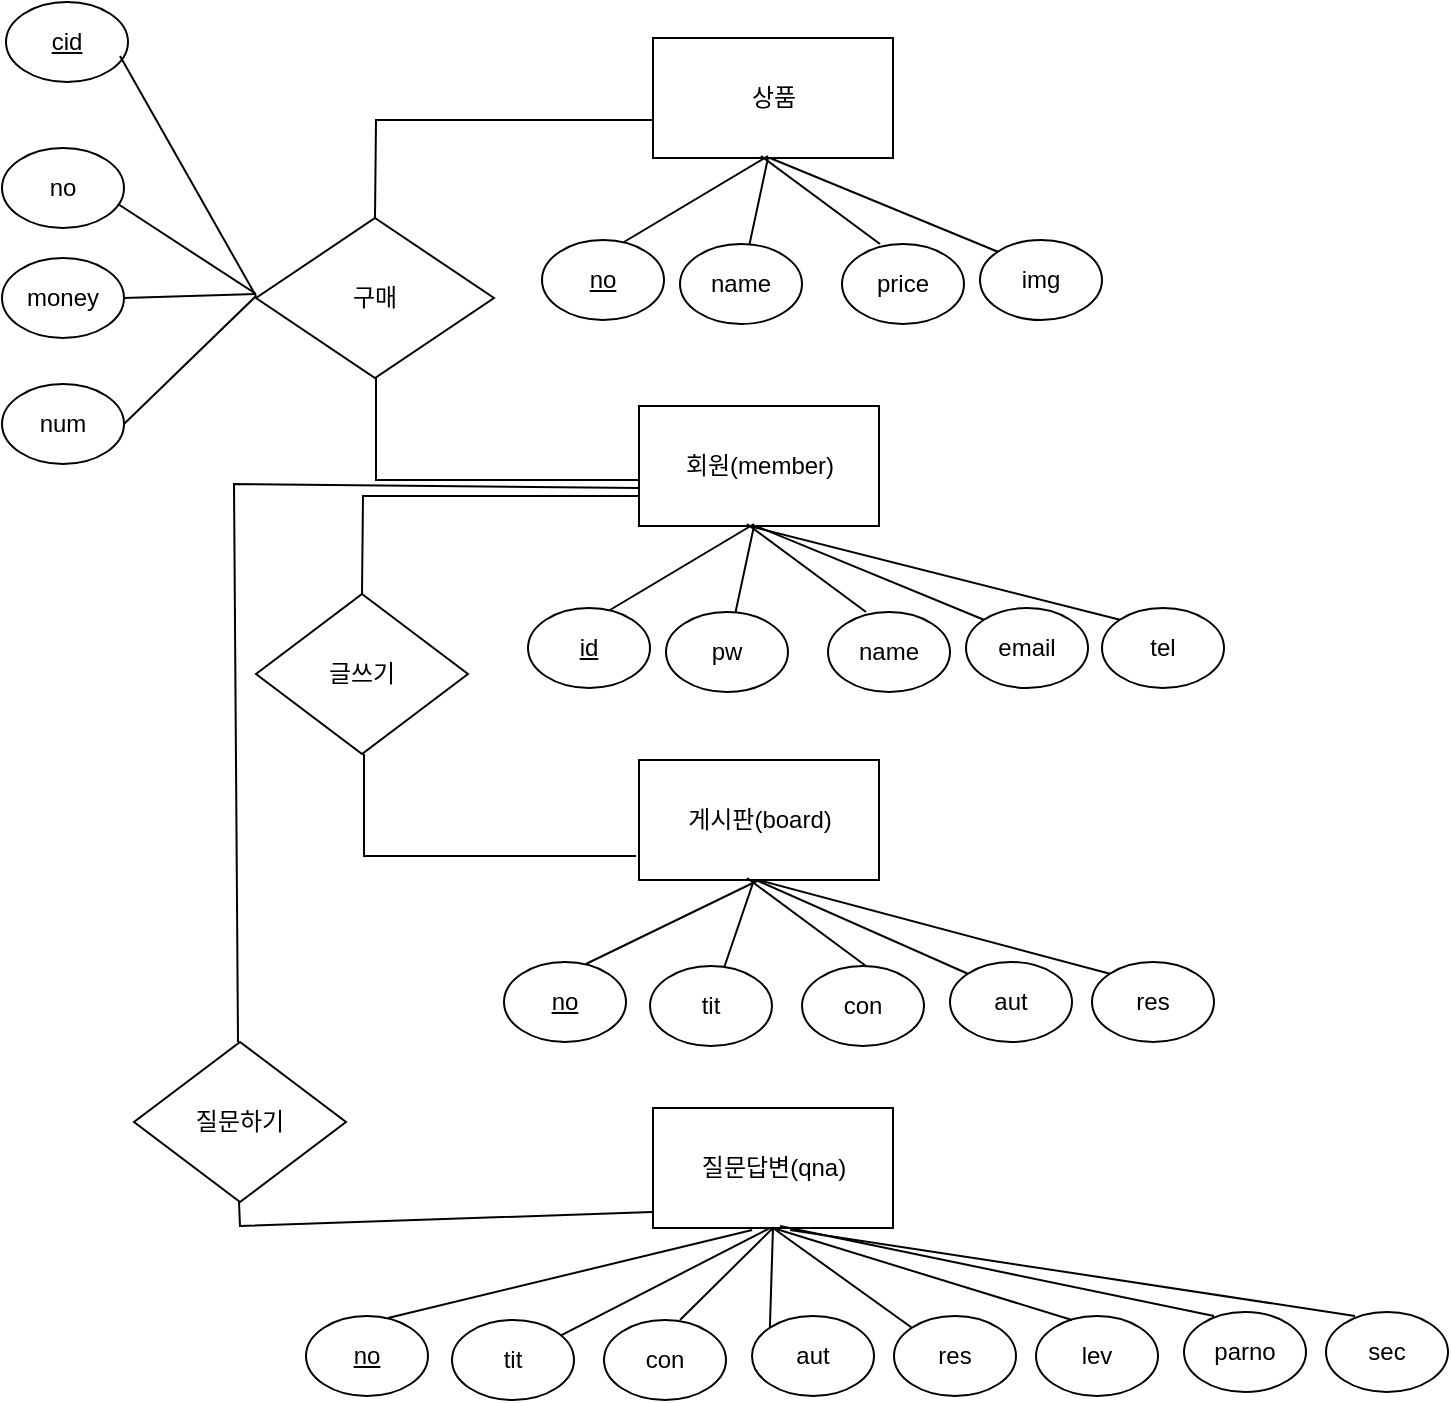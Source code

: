 <mxfile version="20.4.2" type="github">
  <diagram id="R2lEEEUBdFMjLlhIrx00" name="Page-1">
    <mxGraphModel dx="1662" dy="705" grid="0" gridSize="10" guides="1" tooltips="1" connect="1" arrows="1" fold="1" page="1" pageScale="1" pageWidth="850" pageHeight="1100" math="0" shadow="0" extFonts="Permanent Marker^https://fonts.googleapis.com/css?family=Permanent+Marker">
      <root>
        <mxCell id="0" />
        <mxCell id="1" parent="0" />
        <mxCell id="aYFYS4dmWl72IjPVExNx-1" value="회원(member)" style="rounded=0;whiteSpace=wrap;html=1;" parent="1" vertex="1">
          <mxGeometry x="414.5" y="290" width="120" height="60" as="geometry" />
        </mxCell>
        <mxCell id="aYFYS4dmWl72IjPVExNx-4" value="글쓰기" style="rhombus;whiteSpace=wrap;html=1;" parent="1" vertex="1">
          <mxGeometry x="223" y="384" width="106" height="80" as="geometry" />
        </mxCell>
        <mxCell id="aYFYS4dmWl72IjPVExNx-5" value="구매" style="rhombus;whiteSpace=wrap;html=1;" parent="1" vertex="1">
          <mxGeometry x="223" y="196" width="119" height="80" as="geometry" />
        </mxCell>
        <mxCell id="aYFYS4dmWl72IjPVExNx-7" value="&lt;u&gt;id&lt;/u&gt;" style="ellipse;whiteSpace=wrap;html=1;" parent="1" vertex="1">
          <mxGeometry x="359" y="391" width="61" height="40" as="geometry" />
        </mxCell>
        <mxCell id="aYFYS4dmWl72IjPVExNx-8" value="pw" style="ellipse;whiteSpace=wrap;html=1;" parent="1" vertex="1">
          <mxGeometry x="428" y="393" width="61" height="40" as="geometry" />
        </mxCell>
        <mxCell id="aYFYS4dmWl72IjPVExNx-9" value="name" style="ellipse;whiteSpace=wrap;html=1;" parent="1" vertex="1">
          <mxGeometry x="509" y="393" width="61" height="40" as="geometry" />
        </mxCell>
        <mxCell id="aYFYS4dmWl72IjPVExNx-10" value="email" style="ellipse;whiteSpace=wrap;html=1;" parent="1" vertex="1">
          <mxGeometry x="578" y="391" width="61" height="40" as="geometry" />
        </mxCell>
        <mxCell id="aYFYS4dmWl72IjPVExNx-22" value="" style="endArrow=none;html=1;rounded=0;exitX=0.672;exitY=0.025;exitDx=0;exitDy=0;exitPerimeter=0;" parent="1" source="aYFYS4dmWl72IjPVExNx-7" edge="1">
          <mxGeometry width="50" height="50" relative="1" as="geometry">
            <mxPoint x="422" y="399" as="sourcePoint" />
            <mxPoint x="472" y="349" as="targetPoint" />
          </mxGeometry>
        </mxCell>
        <mxCell id="aYFYS4dmWl72IjPVExNx-24" value="" style="endArrow=none;html=1;rounded=0;" parent="1" source="aYFYS4dmWl72IjPVExNx-8" edge="1">
          <mxGeometry width="50" height="50" relative="1" as="geometry">
            <mxPoint x="434.992" y="402" as="sourcePoint" />
            <mxPoint x="472" y="350" as="targetPoint" />
          </mxGeometry>
        </mxCell>
        <mxCell id="aYFYS4dmWl72IjPVExNx-25" value="" style="endArrow=none;html=1;rounded=0;entryX=0.45;entryY=0.983;entryDx=0;entryDy=0;entryPerimeter=0;" parent="1" target="aYFYS4dmWl72IjPVExNx-1" edge="1">
          <mxGeometry width="50" height="50" relative="1" as="geometry">
            <mxPoint x="528" y="393" as="sourcePoint" />
            <mxPoint x="492" y="369" as="targetPoint" />
          </mxGeometry>
        </mxCell>
        <mxCell id="aYFYS4dmWl72IjPVExNx-26" value="" style="endArrow=none;html=1;rounded=0;exitX=0;exitY=0;exitDx=0;exitDy=0;" parent="1" source="aYFYS4dmWl72IjPVExNx-10" edge="1">
          <mxGeometry width="50" height="50" relative="1" as="geometry">
            <mxPoint x="454.992" y="422" as="sourcePoint" />
            <mxPoint x="473" y="350" as="targetPoint" />
          </mxGeometry>
        </mxCell>
        <mxCell id="aYFYS4dmWl72IjPVExNx-27" value="게시판(board)" style="rounded=0;whiteSpace=wrap;html=1;" parent="1" vertex="1">
          <mxGeometry x="414.5" y="467" width="120" height="60" as="geometry" />
        </mxCell>
        <mxCell id="aYFYS4dmWl72IjPVExNx-28" value="&lt;u&gt;no&lt;/u&gt;" style="ellipse;whiteSpace=wrap;html=1;" parent="1" vertex="1">
          <mxGeometry x="347" y="568" width="61" height="40" as="geometry" />
        </mxCell>
        <mxCell id="aYFYS4dmWl72IjPVExNx-29" value="tit" style="ellipse;whiteSpace=wrap;html=1;" parent="1" vertex="1">
          <mxGeometry x="420" y="570" width="61" height="40" as="geometry" />
        </mxCell>
        <mxCell id="aYFYS4dmWl72IjPVExNx-30" value="con" style="ellipse;whiteSpace=wrap;html=1;" parent="1" vertex="1">
          <mxGeometry x="496" y="570" width="61" height="40" as="geometry" />
        </mxCell>
        <mxCell id="aYFYS4dmWl72IjPVExNx-31" value="aut" style="ellipse;whiteSpace=wrap;html=1;" parent="1" vertex="1">
          <mxGeometry x="570" y="568" width="61" height="40" as="geometry" />
        </mxCell>
        <mxCell id="aYFYS4dmWl72IjPVExNx-32" value="" style="endArrow=none;html=1;rounded=0;exitX=0.672;exitY=0.025;exitDx=0;exitDy=0;exitPerimeter=0;entryX=0.5;entryY=1;entryDx=0;entryDy=0;" parent="1" source="aYFYS4dmWl72IjPVExNx-28" target="aYFYS4dmWl72IjPVExNx-27" edge="1">
          <mxGeometry width="50" height="50" relative="1" as="geometry">
            <mxPoint x="623" y="446" as="sourcePoint" />
            <mxPoint x="673" y="396" as="targetPoint" />
          </mxGeometry>
        </mxCell>
        <mxCell id="aYFYS4dmWl72IjPVExNx-33" value="" style="endArrow=none;html=1;rounded=0;" parent="1" source="aYFYS4dmWl72IjPVExNx-29" edge="1">
          <mxGeometry width="50" height="50" relative="1" as="geometry">
            <mxPoint x="434.992" y="579" as="sourcePoint" />
            <mxPoint x="472" y="527" as="targetPoint" />
          </mxGeometry>
        </mxCell>
        <mxCell id="aYFYS4dmWl72IjPVExNx-34" value="" style="endArrow=none;html=1;rounded=0;entryX=0.45;entryY=0.983;entryDx=0;entryDy=0;entryPerimeter=0;" parent="1" target="aYFYS4dmWl72IjPVExNx-27" edge="1">
          <mxGeometry width="50" height="50" relative="1" as="geometry">
            <mxPoint x="528" y="570" as="sourcePoint" />
            <mxPoint x="492" y="546" as="targetPoint" />
          </mxGeometry>
        </mxCell>
        <mxCell id="aYFYS4dmWl72IjPVExNx-35" value="" style="endArrow=none;html=1;rounded=0;exitX=0;exitY=0;exitDx=0;exitDy=0;" parent="1" source="aYFYS4dmWl72IjPVExNx-31" edge="1">
          <mxGeometry width="50" height="50" relative="1" as="geometry">
            <mxPoint x="454.992" y="599" as="sourcePoint" />
            <mxPoint x="473" y="527" as="targetPoint" />
          </mxGeometry>
        </mxCell>
        <mxCell id="aYFYS4dmWl72IjPVExNx-37" value="상품" style="rounded=0;whiteSpace=wrap;html=1;" parent="1" vertex="1">
          <mxGeometry x="421.5" y="106" width="120" height="60" as="geometry" />
        </mxCell>
        <mxCell id="aYFYS4dmWl72IjPVExNx-38" value="&lt;u&gt;no&lt;/u&gt;" style="ellipse;whiteSpace=wrap;html=1;" parent="1" vertex="1">
          <mxGeometry x="366" y="207" width="61" height="40" as="geometry" />
        </mxCell>
        <mxCell id="aYFYS4dmWl72IjPVExNx-39" value="name" style="ellipse;whiteSpace=wrap;html=1;" parent="1" vertex="1">
          <mxGeometry x="435" y="209" width="61" height="40" as="geometry" />
        </mxCell>
        <mxCell id="aYFYS4dmWl72IjPVExNx-40" value="price" style="ellipse;whiteSpace=wrap;html=1;" parent="1" vertex="1">
          <mxGeometry x="516" y="209" width="61" height="40" as="geometry" />
        </mxCell>
        <mxCell id="aYFYS4dmWl72IjPVExNx-41" value="img" style="ellipse;whiteSpace=wrap;html=1;" parent="1" vertex="1">
          <mxGeometry x="585" y="207" width="61" height="40" as="geometry" />
        </mxCell>
        <mxCell id="aYFYS4dmWl72IjPVExNx-42" value="" style="endArrow=none;html=1;rounded=0;exitX=0.672;exitY=0.025;exitDx=0;exitDy=0;exitPerimeter=0;" parent="1" source="aYFYS4dmWl72IjPVExNx-38" edge="1">
          <mxGeometry width="50" height="50" relative="1" as="geometry">
            <mxPoint x="429" y="215" as="sourcePoint" />
            <mxPoint x="479" y="165" as="targetPoint" />
          </mxGeometry>
        </mxCell>
        <mxCell id="aYFYS4dmWl72IjPVExNx-43" value="" style="endArrow=none;html=1;rounded=0;" parent="1" source="aYFYS4dmWl72IjPVExNx-39" edge="1">
          <mxGeometry width="50" height="50" relative="1" as="geometry">
            <mxPoint x="441.992" y="218" as="sourcePoint" />
            <mxPoint x="479" y="166" as="targetPoint" />
          </mxGeometry>
        </mxCell>
        <mxCell id="aYFYS4dmWl72IjPVExNx-44" value="" style="endArrow=none;html=1;rounded=0;entryX=0.45;entryY=0.983;entryDx=0;entryDy=0;entryPerimeter=0;" parent="1" target="aYFYS4dmWl72IjPVExNx-37" edge="1">
          <mxGeometry width="50" height="50" relative="1" as="geometry">
            <mxPoint x="535" y="209" as="sourcePoint" />
            <mxPoint x="499" y="185" as="targetPoint" />
          </mxGeometry>
        </mxCell>
        <mxCell id="aYFYS4dmWl72IjPVExNx-45" value="" style="endArrow=none;html=1;rounded=0;exitX=0;exitY=0;exitDx=0;exitDy=0;" parent="1" source="aYFYS4dmWl72IjPVExNx-41" edge="1">
          <mxGeometry width="50" height="50" relative="1" as="geometry">
            <mxPoint x="461.992" y="238" as="sourcePoint" />
            <mxPoint x="480" y="166" as="targetPoint" />
          </mxGeometry>
        </mxCell>
        <mxCell id="aYFYS4dmWl72IjPVExNx-46" value="tel" style="ellipse;whiteSpace=wrap;html=1;" parent="1" vertex="1">
          <mxGeometry x="646" y="391" width="61" height="40" as="geometry" />
        </mxCell>
        <mxCell id="aYFYS4dmWl72IjPVExNx-47" value="res" style="ellipse;whiteSpace=wrap;html=1;" parent="1" vertex="1">
          <mxGeometry x="641" y="568" width="61" height="40" as="geometry" />
        </mxCell>
        <mxCell id="aYFYS4dmWl72IjPVExNx-48" value="" style="endArrow=none;html=1;rounded=0;exitX=0;exitY=0;exitDx=0;exitDy=0;" parent="1" source="aYFYS4dmWl72IjPVExNx-46" edge="1">
          <mxGeometry width="50" height="50" relative="1" as="geometry">
            <mxPoint x="583.552" y="396.741" as="sourcePoint" />
            <mxPoint x="469.44" y="350" as="targetPoint" />
          </mxGeometry>
        </mxCell>
        <mxCell id="aYFYS4dmWl72IjPVExNx-49" value="" style="endArrow=none;html=1;rounded=0;exitX=0;exitY=0;exitDx=0;exitDy=0;" parent="1" source="aYFYS4dmWl72IjPVExNx-47" edge="1">
          <mxGeometry width="50" height="50" relative="1" as="geometry">
            <mxPoint x="588.112" y="573.741" as="sourcePoint" />
            <mxPoint x="474" y="527" as="targetPoint" />
          </mxGeometry>
        </mxCell>
        <mxCell id="aYFYS4dmWl72IjPVExNx-50" value="" style="endArrow=none;html=1;rounded=0;" parent="1" edge="1">
          <mxGeometry width="50" height="50" relative="1" as="geometry">
            <mxPoint x="414" y="327" as="sourcePoint" />
            <mxPoint x="283" y="276" as="targetPoint" />
            <Array as="points">
              <mxPoint x="283" y="327" />
            </Array>
          </mxGeometry>
        </mxCell>
        <mxCell id="aYFYS4dmWl72IjPVExNx-51" value="" style="endArrow=none;html=1;rounded=0;exitX=0.5;exitY=0;exitDx=0;exitDy=0;" parent="1" source="aYFYS4dmWl72IjPVExNx-5" edge="1">
          <mxGeometry width="50" height="50" relative="1" as="geometry">
            <mxPoint x="467" y="393" as="sourcePoint" />
            <mxPoint x="421" y="147" as="targetPoint" />
            <Array as="points">
              <mxPoint x="283" y="147" />
            </Array>
          </mxGeometry>
        </mxCell>
        <mxCell id="aYFYS4dmWl72IjPVExNx-52" value="" style="endArrow=none;html=1;rounded=0;exitX=0.5;exitY=0;exitDx=0;exitDy=0;" parent="1" edge="1">
          <mxGeometry width="50" height="50" relative="1" as="geometry">
            <mxPoint x="276" y="384" as="sourcePoint" />
            <mxPoint x="414.5" y="335" as="targetPoint" />
            <Array as="points">
              <mxPoint x="276.5" y="335" />
            </Array>
          </mxGeometry>
        </mxCell>
        <mxCell id="aYFYS4dmWl72IjPVExNx-53" value="" style="endArrow=none;html=1;rounded=0;" parent="1" edge="1">
          <mxGeometry width="50" height="50" relative="1" as="geometry">
            <mxPoint x="413" y="515" as="sourcePoint" />
            <mxPoint x="277" y="464" as="targetPoint" />
            <Array as="points">
              <mxPoint x="277" y="515" />
            </Array>
          </mxGeometry>
        </mxCell>
        <mxCell id="aYFYS4dmWl72IjPVExNx-54" value="no" style="ellipse;whiteSpace=wrap;html=1;" parent="1" vertex="1">
          <mxGeometry x="96" y="161" width="61" height="40" as="geometry" />
        </mxCell>
        <mxCell id="aYFYS4dmWl72IjPVExNx-55" value="money" style="ellipse;whiteSpace=wrap;html=1;" parent="1" vertex="1">
          <mxGeometry x="96" y="216" width="61" height="40" as="geometry" />
        </mxCell>
        <mxCell id="aYFYS4dmWl72IjPVExNx-56" value="num" style="ellipse;whiteSpace=wrap;html=1;" parent="1" vertex="1">
          <mxGeometry x="96" y="279" width="61" height="40" as="geometry" />
        </mxCell>
        <mxCell id="aYFYS4dmWl72IjPVExNx-57" value="&lt;u&gt;cid&lt;/u&gt;" style="ellipse;whiteSpace=wrap;html=1;" parent="1" vertex="1">
          <mxGeometry x="98" y="88" width="61" height="40" as="geometry" />
        </mxCell>
        <mxCell id="aYFYS4dmWl72IjPVExNx-59" value="" style="endArrow=none;html=1;rounded=0;" parent="1" edge="1">
          <mxGeometry width="50" height="50" relative="1" as="geometry">
            <mxPoint x="223" y="235" as="sourcePoint" />
            <mxPoint x="155" y="115" as="targetPoint" />
          </mxGeometry>
        </mxCell>
        <mxCell id="aYFYS4dmWl72IjPVExNx-61" value="" style="endArrow=none;html=1;rounded=0;exitX=0.951;exitY=0.7;exitDx=0;exitDy=0;exitPerimeter=0;" parent="1" source="aYFYS4dmWl72IjPVExNx-54" edge="1">
          <mxGeometry width="50" height="50" relative="1" as="geometry">
            <mxPoint x="291" y="354" as="sourcePoint" />
            <mxPoint x="223" y="234" as="targetPoint" />
          </mxGeometry>
        </mxCell>
        <mxCell id="aYFYS4dmWl72IjPVExNx-62" value="" style="endArrow=none;html=1;rounded=0;exitX=1;exitY=0.5;exitDx=0;exitDy=0;" parent="1" source="aYFYS4dmWl72IjPVExNx-55" edge="1">
          <mxGeometry width="50" height="50" relative="1" as="geometry">
            <mxPoint x="291" y="354" as="sourcePoint" />
            <mxPoint x="223" y="234" as="targetPoint" />
          </mxGeometry>
        </mxCell>
        <mxCell id="aYFYS4dmWl72IjPVExNx-63" value="" style="endArrow=none;html=1;rounded=0;exitX=1;exitY=0.5;exitDx=0;exitDy=0;" parent="1" source="aYFYS4dmWl72IjPVExNx-56" edge="1">
          <mxGeometry width="50" height="50" relative="1" as="geometry">
            <mxPoint x="291" y="355" as="sourcePoint" />
            <mxPoint x="223" y="235" as="targetPoint" />
          </mxGeometry>
        </mxCell>
        <mxCell id="s2KWmyEfjigTR1WckR-P-1" value="질문답변(qna)" style="rounded=0;whiteSpace=wrap;html=1;" vertex="1" parent="1">
          <mxGeometry x="421.5" y="641" width="120" height="60" as="geometry" />
        </mxCell>
        <mxCell id="s2KWmyEfjigTR1WckR-P-2" value="&lt;u&gt;no&lt;/u&gt;" style="ellipse;whiteSpace=wrap;html=1;" vertex="1" parent="1">
          <mxGeometry x="248" y="745" width="61" height="40" as="geometry" />
        </mxCell>
        <mxCell id="s2KWmyEfjigTR1WckR-P-3" value="tit" style="ellipse;whiteSpace=wrap;html=1;" vertex="1" parent="1">
          <mxGeometry x="321" y="747" width="61" height="40" as="geometry" />
        </mxCell>
        <mxCell id="s2KWmyEfjigTR1WckR-P-4" value="con" style="ellipse;whiteSpace=wrap;html=1;" vertex="1" parent="1">
          <mxGeometry x="397" y="747" width="61" height="40" as="geometry" />
        </mxCell>
        <mxCell id="s2KWmyEfjigTR1WckR-P-5" value="aut" style="ellipse;whiteSpace=wrap;html=1;" vertex="1" parent="1">
          <mxGeometry x="471" y="745" width="61" height="40" as="geometry" />
        </mxCell>
        <mxCell id="s2KWmyEfjigTR1WckR-P-6" value="" style="endArrow=none;html=1;rounded=0;exitX=0.672;exitY=0.025;exitDx=0;exitDy=0;exitPerimeter=0;entryX=0.413;entryY=1.017;entryDx=0;entryDy=0;entryPerimeter=0;" edge="1" parent="1" source="s2KWmyEfjigTR1WckR-P-2" target="s2KWmyEfjigTR1WckR-P-1">
          <mxGeometry width="50" height="50" relative="1" as="geometry">
            <mxPoint x="524" y="623" as="sourcePoint" />
            <mxPoint x="375.5" y="704" as="targetPoint" />
          </mxGeometry>
        </mxCell>
        <mxCell id="s2KWmyEfjigTR1WckR-P-7" value="" style="endArrow=none;html=1;rounded=0;" edge="1" parent="1" source="s2KWmyEfjigTR1WckR-P-3">
          <mxGeometry width="50" height="50" relative="1" as="geometry">
            <mxPoint x="335.992" y="756" as="sourcePoint" />
            <mxPoint x="480" y="701" as="targetPoint" />
          </mxGeometry>
        </mxCell>
        <mxCell id="s2KWmyEfjigTR1WckR-P-8" value="" style="endArrow=none;html=1;rounded=0;exitX=0;exitY=0;exitDx=0;exitDy=0;entryX=0.5;entryY=1;entryDx=0;entryDy=0;" edge="1" parent="1" source="s2KWmyEfjigTR1WckR-P-5" target="s2KWmyEfjigTR1WckR-P-1">
          <mxGeometry width="50" height="50" relative="1" as="geometry">
            <mxPoint x="355.992" y="776" as="sourcePoint" />
            <mxPoint x="374" y="704" as="targetPoint" />
          </mxGeometry>
        </mxCell>
        <mxCell id="s2KWmyEfjigTR1WckR-P-9" value="res" style="ellipse;whiteSpace=wrap;html=1;" vertex="1" parent="1">
          <mxGeometry x="542" y="745" width="61" height="40" as="geometry" />
        </mxCell>
        <mxCell id="s2KWmyEfjigTR1WckR-P-10" value="" style="endArrow=none;html=1;rounded=0;exitX=0;exitY=0;exitDx=0;exitDy=0;entryX=0.5;entryY=1;entryDx=0;entryDy=0;" edge="1" parent="1" source="s2KWmyEfjigTR1WckR-P-9" target="s2KWmyEfjigTR1WckR-P-1">
          <mxGeometry width="50" height="50" relative="1" as="geometry">
            <mxPoint x="489.112" y="750.741" as="sourcePoint" />
            <mxPoint x="375" y="704" as="targetPoint" />
          </mxGeometry>
        </mxCell>
        <mxCell id="s2KWmyEfjigTR1WckR-P-11" value="lev" style="ellipse;whiteSpace=wrap;html=1;" vertex="1" parent="1">
          <mxGeometry x="613" y="745" width="61" height="40" as="geometry" />
        </mxCell>
        <mxCell id="s2KWmyEfjigTR1WckR-P-12" value="parno" style="ellipse;whiteSpace=wrap;html=1;" vertex="1" parent="1">
          <mxGeometry x="687" y="743" width="61" height="40" as="geometry" />
        </mxCell>
        <mxCell id="s2KWmyEfjigTR1WckR-P-13" value="sec" style="ellipse;whiteSpace=wrap;html=1;" vertex="1" parent="1">
          <mxGeometry x="758" y="743" width="61" height="40" as="geometry" />
        </mxCell>
        <mxCell id="s2KWmyEfjigTR1WckR-P-14" value="" style="endArrow=none;html=1;rounded=0;exitX=0;exitY=0;exitDx=0;exitDy=0;entryX=0.5;entryY=1;entryDx=0;entryDy=0;" edge="1" parent="1" target="s2KWmyEfjigTR1WckR-P-1">
          <mxGeometry width="50" height="50" relative="1" as="geometry">
            <mxPoint x="435.002" y="747.001" as="sourcePoint" />
            <mxPoint x="436.39" y="697.26" as="targetPoint" />
          </mxGeometry>
        </mxCell>
        <mxCell id="s2KWmyEfjigTR1WckR-P-15" value="" style="endArrow=none;html=1;rounded=0;exitX=0;exitY=0;exitDx=0;exitDy=0;entryX=0.5;entryY=1;entryDx=0;entryDy=0;" edge="1" parent="1" target="s2KWmyEfjigTR1WckR-P-1">
          <mxGeometry width="50" height="50" relative="1" as="geometry">
            <mxPoint x="631.002" y="747.001" as="sourcePoint" />
            <mxPoint x="561.39" y="697.26" as="targetPoint" />
          </mxGeometry>
        </mxCell>
        <mxCell id="s2KWmyEfjigTR1WckR-P-18" value="" style="endArrow=none;html=1;rounded=0;exitX=0;exitY=0;exitDx=0;exitDy=0;" edge="1" parent="1">
          <mxGeometry width="50" height="50" relative="1" as="geometry">
            <mxPoint x="702.002" y="745.001" as="sourcePoint" />
            <mxPoint x="485" y="700" as="targetPoint" />
          </mxGeometry>
        </mxCell>
        <mxCell id="s2KWmyEfjigTR1WckR-P-19" value="" style="endArrow=none;html=1;rounded=0;exitX=0;exitY=0;exitDx=0;exitDy=0;" edge="1" parent="1">
          <mxGeometry width="50" height="50" relative="1" as="geometry">
            <mxPoint x="772.502" y="745.001" as="sourcePoint" />
            <mxPoint x="490" y="702" as="targetPoint" />
          </mxGeometry>
        </mxCell>
        <mxCell id="s2KWmyEfjigTR1WckR-P-20" value="질문하기" style="rhombus;whiteSpace=wrap;html=1;" vertex="1" parent="1">
          <mxGeometry x="162" y="608" width="106" height="80" as="geometry" />
        </mxCell>
        <mxCell id="s2KWmyEfjigTR1WckR-P-21" value="" style="endArrow=none;html=1;rounded=0;" edge="1" parent="1">
          <mxGeometry width="50" height="50" relative="1" as="geometry">
            <mxPoint x="214" y="608" as="sourcePoint" />
            <mxPoint x="414.5" y="331" as="targetPoint" />
            <Array as="points">
              <mxPoint x="212" y="329" />
            </Array>
          </mxGeometry>
        </mxCell>
        <mxCell id="s2KWmyEfjigTR1WckR-P-23" value="" style="endArrow=none;html=1;rounded=0;" edge="1" parent="1">
          <mxGeometry width="50" height="50" relative="1" as="geometry">
            <mxPoint x="421" y="693" as="sourcePoint" />
            <mxPoint x="214.5" y="688" as="targetPoint" />
            <Array as="points">
              <mxPoint x="215" y="700" />
            </Array>
          </mxGeometry>
        </mxCell>
      </root>
    </mxGraphModel>
  </diagram>
</mxfile>
